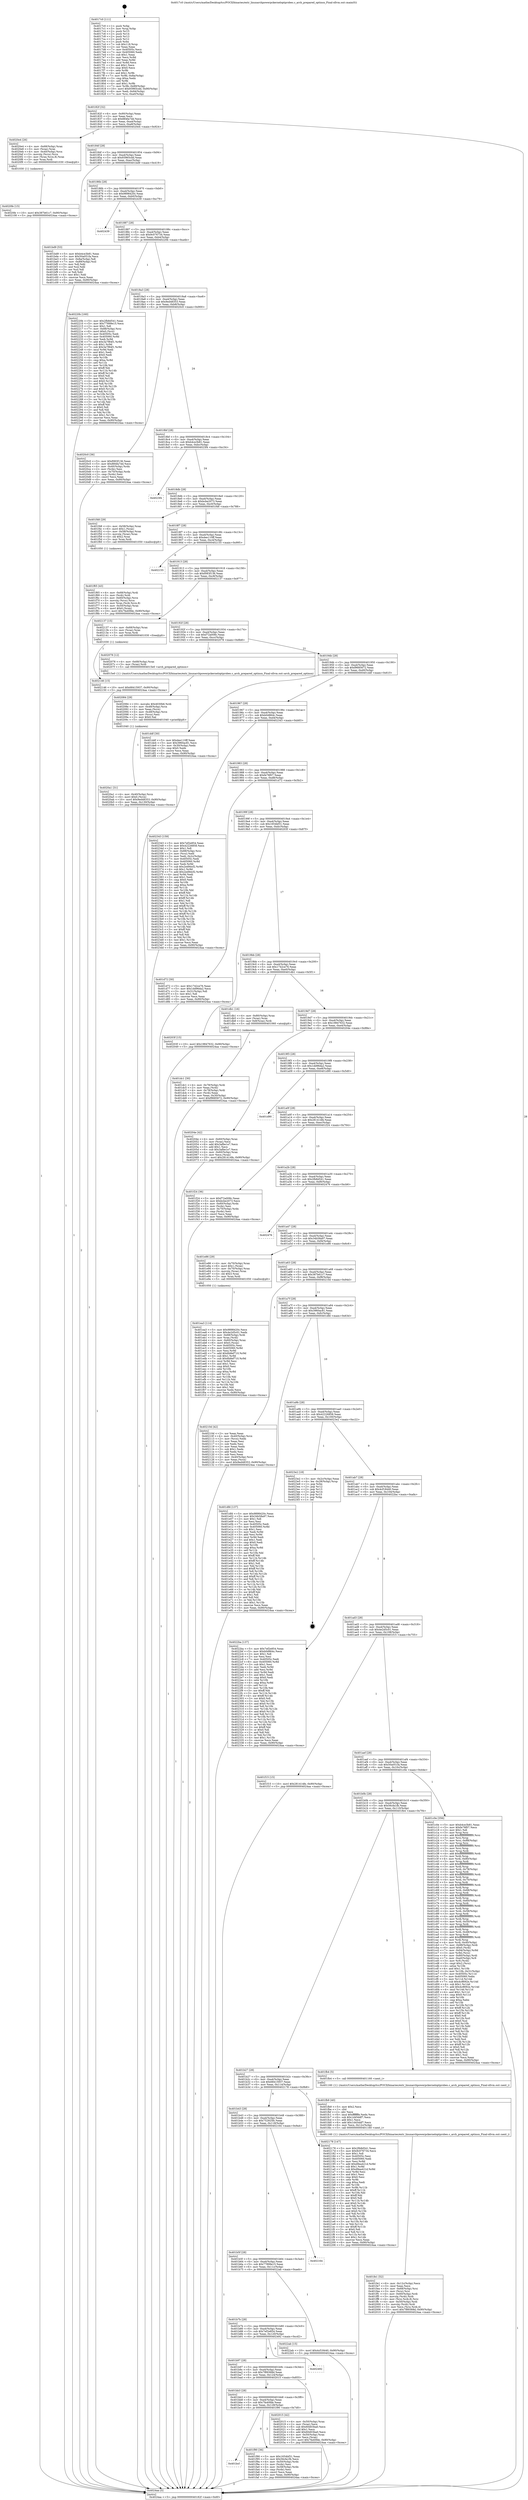 digraph "0x4017c0" {
  label = "0x4017c0 (/mnt/c/Users/mathe/Desktop/tcc/POCII/binaries/extr_linuxarchpowerpckerneloptprobes.c_arch_prepared_optinsn_Final-ollvm.out::main(0))"
  labelloc = "t"
  node[shape=record]

  Entry [label="",width=0.3,height=0.3,shape=circle,fillcolor=black,style=filled]
  "0x40182f" [label="{
     0x40182f [32]\l
     | [instrs]\l
     &nbsp;&nbsp;0x40182f \<+6\>: mov -0x90(%rbp),%eax\l
     &nbsp;&nbsp;0x401835 \<+2\>: mov %eax,%ecx\l
     &nbsp;&nbsp;0x401837 \<+6\>: sub $0x884fa7dd,%ecx\l
     &nbsp;&nbsp;0x40183d \<+6\>: mov %eax,-0xa4(%rbp)\l
     &nbsp;&nbsp;0x401843 \<+6\>: mov %ecx,-0xa8(%rbp)\l
     &nbsp;&nbsp;0x401849 \<+6\>: je 00000000004020e4 \<main+0x924\>\l
  }"]
  "0x4020e4" [label="{
     0x4020e4 [26]\l
     | [instrs]\l
     &nbsp;&nbsp;0x4020e4 \<+4\>: mov -0x68(%rbp),%rax\l
     &nbsp;&nbsp;0x4020e8 \<+3\>: mov (%rax),%rax\l
     &nbsp;&nbsp;0x4020eb \<+4\>: mov -0x40(%rbp),%rcx\l
     &nbsp;&nbsp;0x4020ef \<+3\>: movslq (%rcx),%rcx\l
     &nbsp;&nbsp;0x4020f2 \<+4\>: mov (%rax,%rcx,8),%rax\l
     &nbsp;&nbsp;0x4020f6 \<+3\>: mov %rax,%rdi\l
     &nbsp;&nbsp;0x4020f9 \<+5\>: call 0000000000401030 \<free@plt\>\l
     | [calls]\l
     &nbsp;&nbsp;0x401030 \{1\} (unknown)\l
  }"]
  "0x40184f" [label="{
     0x40184f [28]\l
     | [instrs]\l
     &nbsp;&nbsp;0x40184f \<+5\>: jmp 0000000000401854 \<main+0x94\>\l
     &nbsp;&nbsp;0x401854 \<+6\>: mov -0xa4(%rbp),%eax\l
     &nbsp;&nbsp;0x40185a \<+5\>: sub $0x93965cdd,%eax\l
     &nbsp;&nbsp;0x40185f \<+6\>: mov %eax,-0xac(%rbp)\l
     &nbsp;&nbsp;0x401865 \<+6\>: je 0000000000401bd9 \<main+0x419\>\l
  }"]
  Exit [label="",width=0.3,height=0.3,shape=circle,fillcolor=black,style=filled,peripheries=2]
  "0x401bd9" [label="{
     0x401bd9 [53]\l
     | [instrs]\l
     &nbsp;&nbsp;0x401bd9 \<+5\>: mov $0xb4ce3b81,%eax\l
     &nbsp;&nbsp;0x401bde \<+5\>: mov $0x50a051fa,%ecx\l
     &nbsp;&nbsp;0x401be3 \<+6\>: mov -0x8a(%rbp),%dl\l
     &nbsp;&nbsp;0x401be9 \<+7\>: mov -0x89(%rbp),%sil\l
     &nbsp;&nbsp;0x401bf0 \<+3\>: mov %dl,%dil\l
     &nbsp;&nbsp;0x401bf3 \<+3\>: and %sil,%dil\l
     &nbsp;&nbsp;0x401bf6 \<+3\>: xor %sil,%dl\l
     &nbsp;&nbsp;0x401bf9 \<+3\>: or %dl,%dil\l
     &nbsp;&nbsp;0x401bfc \<+4\>: test $0x1,%dil\l
     &nbsp;&nbsp;0x401c00 \<+3\>: cmovne %ecx,%eax\l
     &nbsp;&nbsp;0x401c03 \<+6\>: mov %eax,-0x90(%rbp)\l
     &nbsp;&nbsp;0x401c09 \<+5\>: jmp 00000000004024aa \<main+0xcea\>\l
  }"]
  "0x40186b" [label="{
     0x40186b [28]\l
     | [instrs]\l
     &nbsp;&nbsp;0x40186b \<+5\>: jmp 0000000000401870 \<main+0xb0\>\l
     &nbsp;&nbsp;0x401870 \<+6\>: mov -0xa4(%rbp),%eax\l
     &nbsp;&nbsp;0x401876 \<+5\>: sub $0x9898420c,%eax\l
     &nbsp;&nbsp;0x40187b \<+6\>: mov %eax,-0xb0(%rbp)\l
     &nbsp;&nbsp;0x401881 \<+6\>: je 0000000000402439 \<main+0xc79\>\l
  }"]
  "0x4024aa" [label="{
     0x4024aa [5]\l
     | [instrs]\l
     &nbsp;&nbsp;0x4024aa \<+5\>: jmp 000000000040182f \<main+0x6f\>\l
  }"]
  "0x4017c0" [label="{
     0x4017c0 [111]\l
     | [instrs]\l
     &nbsp;&nbsp;0x4017c0 \<+1\>: push %rbp\l
     &nbsp;&nbsp;0x4017c1 \<+3\>: mov %rsp,%rbp\l
     &nbsp;&nbsp;0x4017c4 \<+2\>: push %r15\l
     &nbsp;&nbsp;0x4017c6 \<+2\>: push %r14\l
     &nbsp;&nbsp;0x4017c8 \<+2\>: push %r13\l
     &nbsp;&nbsp;0x4017ca \<+2\>: push %r12\l
     &nbsp;&nbsp;0x4017cc \<+1\>: push %rbx\l
     &nbsp;&nbsp;0x4017cd \<+7\>: sub $0x118,%rsp\l
     &nbsp;&nbsp;0x4017d4 \<+2\>: xor %eax,%eax\l
     &nbsp;&nbsp;0x4017d6 \<+7\>: mov 0x40505c,%ecx\l
     &nbsp;&nbsp;0x4017dd \<+7\>: mov 0x405060,%edx\l
     &nbsp;&nbsp;0x4017e4 \<+3\>: sub $0x1,%eax\l
     &nbsp;&nbsp;0x4017e7 \<+3\>: mov %ecx,%r8d\l
     &nbsp;&nbsp;0x4017ea \<+3\>: add %eax,%r8d\l
     &nbsp;&nbsp;0x4017ed \<+4\>: imul %r8d,%ecx\l
     &nbsp;&nbsp;0x4017f1 \<+3\>: and $0x1,%ecx\l
     &nbsp;&nbsp;0x4017f4 \<+3\>: cmp $0x0,%ecx\l
     &nbsp;&nbsp;0x4017f7 \<+4\>: sete %r9b\l
     &nbsp;&nbsp;0x4017fb \<+4\>: and $0x1,%r9b\l
     &nbsp;&nbsp;0x4017ff \<+7\>: mov %r9b,-0x8a(%rbp)\l
     &nbsp;&nbsp;0x401806 \<+3\>: cmp $0xa,%edx\l
     &nbsp;&nbsp;0x401809 \<+4\>: setl %r9b\l
     &nbsp;&nbsp;0x40180d \<+4\>: and $0x1,%r9b\l
     &nbsp;&nbsp;0x401811 \<+7\>: mov %r9b,-0x89(%rbp)\l
     &nbsp;&nbsp;0x401818 \<+10\>: movl $0x93965cdd,-0x90(%rbp)\l
     &nbsp;&nbsp;0x401822 \<+6\>: mov %edi,-0x94(%rbp)\l
     &nbsp;&nbsp;0x401828 \<+7\>: mov %rsi,-0xa0(%rbp)\l
  }"]
  "0x402146" [label="{
     0x402146 [15]\l
     | [instrs]\l
     &nbsp;&nbsp;0x402146 \<+10\>: movl $0x68415937,-0x90(%rbp)\l
     &nbsp;&nbsp;0x402150 \<+5\>: jmp 00000000004024aa \<main+0xcea\>\l
  }"]
  "0x402439" [label="{
     0x402439\l
  }", style=dashed]
  "0x401887" [label="{
     0x401887 [28]\l
     | [instrs]\l
     &nbsp;&nbsp;0x401887 \<+5\>: jmp 000000000040188c \<main+0xcc\>\l
     &nbsp;&nbsp;0x40188c \<+6\>: mov -0xa4(%rbp),%eax\l
     &nbsp;&nbsp;0x401892 \<+5\>: sub $0x9c076734,%eax\l
     &nbsp;&nbsp;0x401897 \<+6\>: mov %eax,-0xb4(%rbp)\l
     &nbsp;&nbsp;0x40189d \<+6\>: je 000000000040220b \<main+0xa4b\>\l
  }"]
  "0x4020fe" [label="{
     0x4020fe [15]\l
     | [instrs]\l
     &nbsp;&nbsp;0x4020fe \<+10\>: movl $0x387b61c7,-0x90(%rbp)\l
     &nbsp;&nbsp;0x402108 \<+5\>: jmp 00000000004024aa \<main+0xcea\>\l
  }"]
  "0x40220b" [label="{
     0x40220b [160]\l
     | [instrs]\l
     &nbsp;&nbsp;0x40220b \<+5\>: mov $0x2fb8d541,%eax\l
     &nbsp;&nbsp;0x402210 \<+5\>: mov $0x77899e15,%ecx\l
     &nbsp;&nbsp;0x402215 \<+2\>: mov $0x1,%dl\l
     &nbsp;&nbsp;0x402217 \<+7\>: mov -0x88(%rbp),%rsi\l
     &nbsp;&nbsp;0x40221e \<+6\>: movl $0x0,(%rsi)\l
     &nbsp;&nbsp;0x402224 \<+7\>: mov 0x40505c,%edi\l
     &nbsp;&nbsp;0x40222b \<+8\>: mov 0x405060,%r8d\l
     &nbsp;&nbsp;0x402233 \<+3\>: mov %edi,%r9d\l
     &nbsp;&nbsp;0x402236 \<+7\>: add $0x3a7f84f1,%r9d\l
     &nbsp;&nbsp;0x40223d \<+4\>: sub $0x1,%r9d\l
     &nbsp;&nbsp;0x402241 \<+7\>: sub $0x3a7f84f1,%r9d\l
     &nbsp;&nbsp;0x402248 \<+4\>: imul %r9d,%edi\l
     &nbsp;&nbsp;0x40224c \<+3\>: and $0x1,%edi\l
     &nbsp;&nbsp;0x40224f \<+3\>: cmp $0x0,%edi\l
     &nbsp;&nbsp;0x402252 \<+4\>: sete %r10b\l
     &nbsp;&nbsp;0x402256 \<+4\>: cmp $0xa,%r8d\l
     &nbsp;&nbsp;0x40225a \<+4\>: setl %r11b\l
     &nbsp;&nbsp;0x40225e \<+3\>: mov %r10b,%bl\l
     &nbsp;&nbsp;0x402261 \<+3\>: xor $0xff,%bl\l
     &nbsp;&nbsp;0x402264 \<+3\>: mov %r11b,%r14b\l
     &nbsp;&nbsp;0x402267 \<+4\>: xor $0xff,%r14b\l
     &nbsp;&nbsp;0x40226b \<+3\>: xor $0x0,%dl\l
     &nbsp;&nbsp;0x40226e \<+3\>: mov %bl,%r15b\l
     &nbsp;&nbsp;0x402271 \<+4\>: and $0x0,%r15b\l
     &nbsp;&nbsp;0x402275 \<+3\>: and %dl,%r10b\l
     &nbsp;&nbsp;0x402278 \<+3\>: mov %r14b,%r12b\l
     &nbsp;&nbsp;0x40227b \<+4\>: and $0x0,%r12b\l
     &nbsp;&nbsp;0x40227f \<+3\>: and %dl,%r11b\l
     &nbsp;&nbsp;0x402282 \<+3\>: or %r10b,%r15b\l
     &nbsp;&nbsp;0x402285 \<+3\>: or %r11b,%r12b\l
     &nbsp;&nbsp;0x402288 \<+3\>: xor %r12b,%r15b\l
     &nbsp;&nbsp;0x40228b \<+3\>: or %r14b,%bl\l
     &nbsp;&nbsp;0x40228e \<+3\>: xor $0xff,%bl\l
     &nbsp;&nbsp;0x402291 \<+3\>: or $0x0,%dl\l
     &nbsp;&nbsp;0x402294 \<+2\>: and %dl,%bl\l
     &nbsp;&nbsp;0x402296 \<+3\>: or %bl,%r15b\l
     &nbsp;&nbsp;0x402299 \<+4\>: test $0x1,%r15b\l
     &nbsp;&nbsp;0x40229d \<+3\>: cmovne %ecx,%eax\l
     &nbsp;&nbsp;0x4022a0 \<+6\>: mov %eax,-0x90(%rbp)\l
     &nbsp;&nbsp;0x4022a6 \<+5\>: jmp 00000000004024aa \<main+0xcea\>\l
  }"]
  "0x4018a3" [label="{
     0x4018a3 [28]\l
     | [instrs]\l
     &nbsp;&nbsp;0x4018a3 \<+5\>: jmp 00000000004018a8 \<main+0xe8\>\l
     &nbsp;&nbsp;0x4018a8 \<+6\>: mov -0xa4(%rbp),%eax\l
     &nbsp;&nbsp;0x4018ae \<+5\>: sub $0x9ed48353,%eax\l
     &nbsp;&nbsp;0x4018b3 \<+6\>: mov %eax,-0xb8(%rbp)\l
     &nbsp;&nbsp;0x4018b9 \<+6\>: je 00000000004020c0 \<main+0x900\>\l
  }"]
  "0x4020a1" [label="{
     0x4020a1 [31]\l
     | [instrs]\l
     &nbsp;&nbsp;0x4020a1 \<+4\>: mov -0x40(%rbp),%rcx\l
     &nbsp;&nbsp;0x4020a5 \<+6\>: movl $0x0,(%rcx)\l
     &nbsp;&nbsp;0x4020ab \<+10\>: movl $0x9ed48353,-0x90(%rbp)\l
     &nbsp;&nbsp;0x4020b5 \<+6\>: mov %eax,-0x130(%rbp)\l
     &nbsp;&nbsp;0x4020bb \<+5\>: jmp 00000000004024aa \<main+0xcea\>\l
  }"]
  "0x4020c0" [label="{
     0x4020c0 [36]\l
     | [instrs]\l
     &nbsp;&nbsp;0x4020c0 \<+5\>: mov $0xf083f136,%eax\l
     &nbsp;&nbsp;0x4020c5 \<+5\>: mov $0x884fa7dd,%ecx\l
     &nbsp;&nbsp;0x4020ca \<+4\>: mov -0x40(%rbp),%rdx\l
     &nbsp;&nbsp;0x4020ce \<+2\>: mov (%rdx),%esi\l
     &nbsp;&nbsp;0x4020d0 \<+4\>: mov -0x70(%rbp),%rdx\l
     &nbsp;&nbsp;0x4020d4 \<+2\>: cmp (%rdx),%esi\l
     &nbsp;&nbsp;0x4020d6 \<+3\>: cmovl %ecx,%eax\l
     &nbsp;&nbsp;0x4020d9 \<+6\>: mov %eax,-0x90(%rbp)\l
     &nbsp;&nbsp;0x4020df \<+5\>: jmp 00000000004024aa \<main+0xcea\>\l
  }"]
  "0x4018bf" [label="{
     0x4018bf [28]\l
     | [instrs]\l
     &nbsp;&nbsp;0x4018bf \<+5\>: jmp 00000000004018c4 \<main+0x104\>\l
     &nbsp;&nbsp;0x4018c4 \<+6\>: mov -0xa4(%rbp),%eax\l
     &nbsp;&nbsp;0x4018ca \<+5\>: sub $0xb4ce3b81,%eax\l
     &nbsp;&nbsp;0x4018cf \<+6\>: mov %eax,-0xbc(%rbp)\l
     &nbsp;&nbsp;0x4018d5 \<+6\>: je 00000000004023f4 \<main+0xc34\>\l
  }"]
  "0x402084" [label="{
     0x402084 [29]\l
     | [instrs]\l
     &nbsp;&nbsp;0x402084 \<+10\>: movabs $0x4030b6,%rdi\l
     &nbsp;&nbsp;0x40208e \<+4\>: mov -0x48(%rbp),%rcx\l
     &nbsp;&nbsp;0x402092 \<+2\>: mov %eax,(%rcx)\l
     &nbsp;&nbsp;0x402094 \<+4\>: mov -0x48(%rbp),%rcx\l
     &nbsp;&nbsp;0x402098 \<+2\>: mov (%rcx),%esi\l
     &nbsp;&nbsp;0x40209a \<+2\>: mov $0x0,%al\l
     &nbsp;&nbsp;0x40209c \<+5\>: call 0000000000401040 \<printf@plt\>\l
     | [calls]\l
     &nbsp;&nbsp;0x401040 \{1\} (unknown)\l
  }"]
  "0x4023f4" [label="{
     0x4023f4\l
  }", style=dashed]
  "0x4018db" [label="{
     0x4018db [28]\l
     | [instrs]\l
     &nbsp;&nbsp;0x4018db \<+5\>: jmp 00000000004018e0 \<main+0x120\>\l
     &nbsp;&nbsp;0x4018e0 \<+6\>: mov -0xa4(%rbp),%eax\l
     &nbsp;&nbsp;0x4018e6 \<+5\>: sub $0xbcbe2073,%eax\l
     &nbsp;&nbsp;0x4018eb \<+6\>: mov %eax,-0xc0(%rbp)\l
     &nbsp;&nbsp;0x4018f1 \<+6\>: je 0000000000401f48 \<main+0x788\>\l
  }"]
  "0x401fe1" [label="{
     0x401fe1 [52]\l
     | [instrs]\l
     &nbsp;&nbsp;0x401fe1 \<+6\>: mov -0x12c(%rbp),%ecx\l
     &nbsp;&nbsp;0x401fe7 \<+3\>: imul %eax,%ecx\l
     &nbsp;&nbsp;0x401fea \<+4\>: mov -0x68(%rbp),%rsi\l
     &nbsp;&nbsp;0x401fee \<+3\>: mov (%rsi),%rsi\l
     &nbsp;&nbsp;0x401ff1 \<+4\>: mov -0x60(%rbp),%rdi\l
     &nbsp;&nbsp;0x401ff5 \<+3\>: movslq (%rdi),%rdi\l
     &nbsp;&nbsp;0x401ff8 \<+4\>: mov (%rsi,%rdi,8),%rsi\l
     &nbsp;&nbsp;0x401ffc \<+4\>: mov -0x50(%rbp),%rdi\l
     &nbsp;&nbsp;0x402000 \<+3\>: movslq (%rdi),%rdi\l
     &nbsp;&nbsp;0x402003 \<+3\>: mov %ecx,(%rsi,%rdi,4)\l
     &nbsp;&nbsp;0x402006 \<+10\>: movl $0x7f89368d,-0x90(%rbp)\l
     &nbsp;&nbsp;0x402010 \<+5\>: jmp 00000000004024aa \<main+0xcea\>\l
  }"]
  "0x401f48" [label="{
     0x401f48 [29]\l
     | [instrs]\l
     &nbsp;&nbsp;0x401f48 \<+4\>: mov -0x58(%rbp),%rax\l
     &nbsp;&nbsp;0x401f4c \<+6\>: movl $0x1,(%rax)\l
     &nbsp;&nbsp;0x401f52 \<+4\>: mov -0x58(%rbp),%rax\l
     &nbsp;&nbsp;0x401f56 \<+3\>: movslq (%rax),%rax\l
     &nbsp;&nbsp;0x401f59 \<+4\>: shl $0x2,%rax\l
     &nbsp;&nbsp;0x401f5d \<+3\>: mov %rax,%rdi\l
     &nbsp;&nbsp;0x401f60 \<+5\>: call 0000000000401050 \<malloc@plt\>\l
     | [calls]\l
     &nbsp;&nbsp;0x401050 \{1\} (unknown)\l
  }"]
  "0x4018f7" [label="{
     0x4018f7 [28]\l
     | [instrs]\l
     &nbsp;&nbsp;0x4018f7 \<+5\>: jmp 00000000004018fc \<main+0x13c\>\l
     &nbsp;&nbsp;0x4018fc \<+6\>: mov -0xa4(%rbp),%eax\l
     &nbsp;&nbsp;0x401902 \<+5\>: sub $0xdee110ff,%eax\l
     &nbsp;&nbsp;0x401907 \<+6\>: mov %eax,-0xc4(%rbp)\l
     &nbsp;&nbsp;0x40190d \<+6\>: je 0000000000402155 \<main+0x995\>\l
  }"]
  "0x401fb9" [label="{
     0x401fb9 [40]\l
     | [instrs]\l
     &nbsp;&nbsp;0x401fb9 \<+5\>: mov $0x2,%ecx\l
     &nbsp;&nbsp;0x401fbe \<+1\>: cltd\l
     &nbsp;&nbsp;0x401fbf \<+2\>: idiv %ecx\l
     &nbsp;&nbsp;0x401fc1 \<+6\>: imul $0xfffffffe,%edx,%ecx\l
     &nbsp;&nbsp;0x401fc7 \<+6\>: sub $0x1d45ddf7,%ecx\l
     &nbsp;&nbsp;0x401fcd \<+3\>: add $0x1,%ecx\l
     &nbsp;&nbsp;0x401fd0 \<+6\>: add $0x1d45ddf7,%ecx\l
     &nbsp;&nbsp;0x401fd6 \<+6\>: mov %ecx,-0x12c(%rbp)\l
     &nbsp;&nbsp;0x401fdc \<+5\>: call 0000000000401160 \<next_i\>\l
     | [calls]\l
     &nbsp;&nbsp;0x401160 \{1\} (/mnt/c/Users/mathe/Desktop/tcc/POCII/binaries/extr_linuxarchpowerpckerneloptprobes.c_arch_prepared_optinsn_Final-ollvm.out::next_i)\l
  }"]
  "0x402155" [label="{
     0x402155\l
  }", style=dashed]
  "0x401913" [label="{
     0x401913 [28]\l
     | [instrs]\l
     &nbsp;&nbsp;0x401913 \<+5\>: jmp 0000000000401918 \<main+0x158\>\l
     &nbsp;&nbsp;0x401918 \<+6\>: mov -0xa4(%rbp),%eax\l
     &nbsp;&nbsp;0x40191e \<+5\>: sub $0xf083f136,%eax\l
     &nbsp;&nbsp;0x401923 \<+6\>: mov %eax,-0xc8(%rbp)\l
     &nbsp;&nbsp;0x401929 \<+6\>: je 0000000000402137 \<main+0x977\>\l
  }"]
  "0x401bcf" [label="{
     0x401bcf\l
  }", style=dashed]
  "0x402137" [label="{
     0x402137 [15]\l
     | [instrs]\l
     &nbsp;&nbsp;0x402137 \<+4\>: mov -0x68(%rbp),%rax\l
     &nbsp;&nbsp;0x40213b \<+3\>: mov (%rax),%rax\l
     &nbsp;&nbsp;0x40213e \<+3\>: mov %rax,%rdi\l
     &nbsp;&nbsp;0x402141 \<+5\>: call 0000000000401030 \<free@plt\>\l
     | [calls]\l
     &nbsp;&nbsp;0x401030 \{1\} (unknown)\l
  }"]
  "0x40192f" [label="{
     0x40192f [28]\l
     | [instrs]\l
     &nbsp;&nbsp;0x40192f \<+5\>: jmp 0000000000401934 \<main+0x174\>\l
     &nbsp;&nbsp;0x401934 \<+6\>: mov -0xa4(%rbp),%eax\l
     &nbsp;&nbsp;0x40193a \<+5\>: sub $0xf72a008c,%eax\l
     &nbsp;&nbsp;0x40193f \<+6\>: mov %eax,-0xcc(%rbp)\l
     &nbsp;&nbsp;0x401945 \<+6\>: je 0000000000402078 \<main+0x8b8\>\l
  }"]
  "0x401f90" [label="{
     0x401f90 [36]\l
     | [instrs]\l
     &nbsp;&nbsp;0x401f90 \<+5\>: mov $0x1654bf31,%eax\l
     &nbsp;&nbsp;0x401f95 \<+5\>: mov $0x56cfa1fb,%ecx\l
     &nbsp;&nbsp;0x401f9a \<+4\>: mov -0x50(%rbp),%rdx\l
     &nbsp;&nbsp;0x401f9e \<+2\>: mov (%rdx),%esi\l
     &nbsp;&nbsp;0x401fa0 \<+4\>: mov -0x58(%rbp),%rdx\l
     &nbsp;&nbsp;0x401fa4 \<+2\>: cmp (%rdx),%esi\l
     &nbsp;&nbsp;0x401fa6 \<+3\>: cmovl %ecx,%eax\l
     &nbsp;&nbsp;0x401fa9 \<+6\>: mov %eax,-0x90(%rbp)\l
     &nbsp;&nbsp;0x401faf \<+5\>: jmp 00000000004024aa \<main+0xcea\>\l
  }"]
  "0x402078" [label="{
     0x402078 [12]\l
     | [instrs]\l
     &nbsp;&nbsp;0x402078 \<+4\>: mov -0x68(%rbp),%rax\l
     &nbsp;&nbsp;0x40207c \<+3\>: mov (%rax),%rdi\l
     &nbsp;&nbsp;0x40207f \<+5\>: call 00000000004015e0 \<arch_prepared_optinsn\>\l
     | [calls]\l
     &nbsp;&nbsp;0x4015e0 \{1\} (/mnt/c/Users/mathe/Desktop/tcc/POCII/binaries/extr_linuxarchpowerpckerneloptprobes.c_arch_prepared_optinsn_Final-ollvm.out::arch_prepared_optinsn)\l
  }"]
  "0x40194b" [label="{
     0x40194b [28]\l
     | [instrs]\l
     &nbsp;&nbsp;0x40194b \<+5\>: jmp 0000000000401950 \<main+0x190\>\l
     &nbsp;&nbsp;0x401950 \<+6\>: mov -0xa4(%rbp),%eax\l
     &nbsp;&nbsp;0x401956 \<+5\>: sub $0xf9685672,%eax\l
     &nbsp;&nbsp;0x40195b \<+6\>: mov %eax,-0xd0(%rbp)\l
     &nbsp;&nbsp;0x401961 \<+6\>: je 0000000000401ddf \<main+0x61f\>\l
  }"]
  "0x401bb3" [label="{
     0x401bb3 [28]\l
     | [instrs]\l
     &nbsp;&nbsp;0x401bb3 \<+5\>: jmp 0000000000401bb8 \<main+0x3f8\>\l
     &nbsp;&nbsp;0x401bb8 \<+6\>: mov -0xa4(%rbp),%eax\l
     &nbsp;&nbsp;0x401bbe \<+5\>: sub $0x7fa40fde,%eax\l
     &nbsp;&nbsp;0x401bc3 \<+6\>: mov %eax,-0x128(%rbp)\l
     &nbsp;&nbsp;0x401bc9 \<+6\>: je 0000000000401f90 \<main+0x7d0\>\l
  }"]
  "0x401ddf" [label="{
     0x401ddf [30]\l
     | [instrs]\l
     &nbsp;&nbsp;0x401ddf \<+5\>: mov $0xdee110ff,%eax\l
     &nbsp;&nbsp;0x401de4 \<+5\>: mov $0x3960ac81,%ecx\l
     &nbsp;&nbsp;0x401de9 \<+3\>: mov -0x30(%rbp),%edx\l
     &nbsp;&nbsp;0x401dec \<+3\>: cmp $0x0,%edx\l
     &nbsp;&nbsp;0x401def \<+3\>: cmove %ecx,%eax\l
     &nbsp;&nbsp;0x401df2 \<+6\>: mov %eax,-0x90(%rbp)\l
     &nbsp;&nbsp;0x401df8 \<+5\>: jmp 00000000004024aa \<main+0xcea\>\l
  }"]
  "0x401967" [label="{
     0x401967 [28]\l
     | [instrs]\l
     &nbsp;&nbsp;0x401967 \<+5\>: jmp 000000000040196c \<main+0x1ac\>\l
     &nbsp;&nbsp;0x40196c \<+6\>: mov -0xa4(%rbp),%eax\l
     &nbsp;&nbsp;0x401972 \<+5\>: sub $0xb0d864c,%eax\l
     &nbsp;&nbsp;0x401977 \<+6\>: mov %eax,-0xd4(%rbp)\l
     &nbsp;&nbsp;0x40197d \<+6\>: je 0000000000402343 \<main+0xb83\>\l
  }"]
  "0x402015" [label="{
     0x402015 [42]\l
     | [instrs]\l
     &nbsp;&nbsp;0x402015 \<+4\>: mov -0x50(%rbp),%rax\l
     &nbsp;&nbsp;0x402019 \<+2\>: mov (%rax),%ecx\l
     &nbsp;&nbsp;0x40201b \<+6\>: sub $0x60d03ba0,%ecx\l
     &nbsp;&nbsp;0x402021 \<+3\>: add $0x1,%ecx\l
     &nbsp;&nbsp;0x402024 \<+6\>: add $0x60d03ba0,%ecx\l
     &nbsp;&nbsp;0x40202a \<+4\>: mov -0x50(%rbp),%rax\l
     &nbsp;&nbsp;0x40202e \<+2\>: mov %ecx,(%rax)\l
     &nbsp;&nbsp;0x402030 \<+10\>: movl $0x7fa40fde,-0x90(%rbp)\l
     &nbsp;&nbsp;0x40203a \<+5\>: jmp 00000000004024aa \<main+0xcea\>\l
  }"]
  "0x402343" [label="{
     0x402343 [159]\l
     | [instrs]\l
     &nbsp;&nbsp;0x402343 \<+5\>: mov $0x7ef2e854,%eax\l
     &nbsp;&nbsp;0x402348 \<+5\>: mov $0x42226858,%ecx\l
     &nbsp;&nbsp;0x40234d \<+2\>: mov $0x1,%dl\l
     &nbsp;&nbsp;0x40234f \<+7\>: mov -0x88(%rbp),%rsi\l
     &nbsp;&nbsp;0x402356 \<+2\>: mov (%rsi),%edi\l
     &nbsp;&nbsp;0x402358 \<+3\>: mov %edi,-0x2c(%rbp)\l
     &nbsp;&nbsp;0x40235b \<+7\>: mov 0x40505c,%edi\l
     &nbsp;&nbsp;0x402362 \<+8\>: mov 0x405060,%r8d\l
     &nbsp;&nbsp;0x40236a \<+3\>: mov %edi,%r9d\l
     &nbsp;&nbsp;0x40236d \<+7\>: sub $0x2ed9dcf2,%r9d\l
     &nbsp;&nbsp;0x402374 \<+4\>: sub $0x1,%r9d\l
     &nbsp;&nbsp;0x402378 \<+7\>: add $0x2ed9dcf2,%r9d\l
     &nbsp;&nbsp;0x40237f \<+4\>: imul %r9d,%edi\l
     &nbsp;&nbsp;0x402383 \<+3\>: and $0x1,%edi\l
     &nbsp;&nbsp;0x402386 \<+3\>: cmp $0x0,%edi\l
     &nbsp;&nbsp;0x402389 \<+4\>: sete %r10b\l
     &nbsp;&nbsp;0x40238d \<+4\>: cmp $0xa,%r8d\l
     &nbsp;&nbsp;0x402391 \<+4\>: setl %r11b\l
     &nbsp;&nbsp;0x402395 \<+3\>: mov %r10b,%bl\l
     &nbsp;&nbsp;0x402398 \<+3\>: xor $0xff,%bl\l
     &nbsp;&nbsp;0x40239b \<+3\>: mov %r11b,%r14b\l
     &nbsp;&nbsp;0x40239e \<+4\>: xor $0xff,%r14b\l
     &nbsp;&nbsp;0x4023a2 \<+3\>: xor $0x1,%dl\l
     &nbsp;&nbsp;0x4023a5 \<+3\>: mov %bl,%r15b\l
     &nbsp;&nbsp;0x4023a8 \<+4\>: and $0xff,%r15b\l
     &nbsp;&nbsp;0x4023ac \<+3\>: and %dl,%r10b\l
     &nbsp;&nbsp;0x4023af \<+3\>: mov %r14b,%r12b\l
     &nbsp;&nbsp;0x4023b2 \<+4\>: and $0xff,%r12b\l
     &nbsp;&nbsp;0x4023b6 \<+3\>: and %dl,%r11b\l
     &nbsp;&nbsp;0x4023b9 \<+3\>: or %r10b,%r15b\l
     &nbsp;&nbsp;0x4023bc \<+3\>: or %r11b,%r12b\l
     &nbsp;&nbsp;0x4023bf \<+3\>: xor %r12b,%r15b\l
     &nbsp;&nbsp;0x4023c2 \<+3\>: or %r14b,%bl\l
     &nbsp;&nbsp;0x4023c5 \<+3\>: xor $0xff,%bl\l
     &nbsp;&nbsp;0x4023c8 \<+3\>: or $0x1,%dl\l
     &nbsp;&nbsp;0x4023cb \<+2\>: and %dl,%bl\l
     &nbsp;&nbsp;0x4023cd \<+3\>: or %bl,%r15b\l
     &nbsp;&nbsp;0x4023d0 \<+4\>: test $0x1,%r15b\l
     &nbsp;&nbsp;0x4023d4 \<+3\>: cmovne %ecx,%eax\l
     &nbsp;&nbsp;0x4023d7 \<+6\>: mov %eax,-0x90(%rbp)\l
     &nbsp;&nbsp;0x4023dd \<+5\>: jmp 00000000004024aa \<main+0xcea\>\l
  }"]
  "0x401983" [label="{
     0x401983 [28]\l
     | [instrs]\l
     &nbsp;&nbsp;0x401983 \<+5\>: jmp 0000000000401988 \<main+0x1c8\>\l
     &nbsp;&nbsp;0x401988 \<+6\>: mov -0xa4(%rbp),%eax\l
     &nbsp;&nbsp;0x40198e \<+5\>: sub $0xfe78f07,%eax\l
     &nbsp;&nbsp;0x401993 \<+6\>: mov %eax,-0xd8(%rbp)\l
     &nbsp;&nbsp;0x401999 \<+6\>: je 0000000000401d72 \<main+0x5b2\>\l
  }"]
  "0x401b97" [label="{
     0x401b97 [28]\l
     | [instrs]\l
     &nbsp;&nbsp;0x401b97 \<+5\>: jmp 0000000000401b9c \<main+0x3dc\>\l
     &nbsp;&nbsp;0x401b9c \<+6\>: mov -0xa4(%rbp),%eax\l
     &nbsp;&nbsp;0x401ba2 \<+5\>: sub $0x7f89368d,%eax\l
     &nbsp;&nbsp;0x401ba7 \<+6\>: mov %eax,-0x124(%rbp)\l
     &nbsp;&nbsp;0x401bad \<+6\>: je 0000000000402015 \<main+0x855\>\l
  }"]
  "0x401d72" [label="{
     0x401d72 [30]\l
     | [instrs]\l
     &nbsp;&nbsp;0x401d72 \<+5\>: mov $0x1742ce76,%eax\l
     &nbsp;&nbsp;0x401d77 \<+5\>: mov $0x1dd96da2,%ecx\l
     &nbsp;&nbsp;0x401d7c \<+3\>: mov -0x31(%rbp),%dl\l
     &nbsp;&nbsp;0x401d7f \<+3\>: test $0x1,%dl\l
     &nbsp;&nbsp;0x401d82 \<+3\>: cmovne %ecx,%eax\l
     &nbsp;&nbsp;0x401d85 \<+6\>: mov %eax,-0x90(%rbp)\l
     &nbsp;&nbsp;0x401d8b \<+5\>: jmp 00000000004024aa \<main+0xcea\>\l
  }"]
  "0x40199f" [label="{
     0x40199f [28]\l
     | [instrs]\l
     &nbsp;&nbsp;0x40199f \<+5\>: jmp 00000000004019a4 \<main+0x1e4\>\l
     &nbsp;&nbsp;0x4019a4 \<+6\>: mov -0xa4(%rbp),%eax\l
     &nbsp;&nbsp;0x4019aa \<+5\>: sub $0x1654bf31,%eax\l
     &nbsp;&nbsp;0x4019af \<+6\>: mov %eax,-0xdc(%rbp)\l
     &nbsp;&nbsp;0x4019b5 \<+6\>: je 000000000040203f \<main+0x87f\>\l
  }"]
  "0x402492" [label="{
     0x402492\l
  }", style=dashed]
  "0x40203f" [label="{
     0x40203f [15]\l
     | [instrs]\l
     &nbsp;&nbsp;0x40203f \<+10\>: movl $0x19847632,-0x90(%rbp)\l
     &nbsp;&nbsp;0x402049 \<+5\>: jmp 00000000004024aa \<main+0xcea\>\l
  }"]
  "0x4019bb" [label="{
     0x4019bb [28]\l
     | [instrs]\l
     &nbsp;&nbsp;0x4019bb \<+5\>: jmp 00000000004019c0 \<main+0x200\>\l
     &nbsp;&nbsp;0x4019c0 \<+6\>: mov -0xa4(%rbp),%eax\l
     &nbsp;&nbsp;0x4019c6 \<+5\>: sub $0x1742ce76,%eax\l
     &nbsp;&nbsp;0x4019cb \<+6\>: mov %eax,-0xe0(%rbp)\l
     &nbsp;&nbsp;0x4019d1 \<+6\>: je 0000000000401db1 \<main+0x5f1\>\l
  }"]
  "0x401b7b" [label="{
     0x401b7b [28]\l
     | [instrs]\l
     &nbsp;&nbsp;0x401b7b \<+5\>: jmp 0000000000401b80 \<main+0x3c0\>\l
     &nbsp;&nbsp;0x401b80 \<+6\>: mov -0xa4(%rbp),%eax\l
     &nbsp;&nbsp;0x401b86 \<+5\>: sub $0x7ef2e854,%eax\l
     &nbsp;&nbsp;0x401b8b \<+6\>: mov %eax,-0x120(%rbp)\l
     &nbsp;&nbsp;0x401b91 \<+6\>: je 0000000000402492 \<main+0xcd2\>\l
  }"]
  "0x401db1" [label="{
     0x401db1 [16]\l
     | [instrs]\l
     &nbsp;&nbsp;0x401db1 \<+4\>: mov -0x80(%rbp),%rax\l
     &nbsp;&nbsp;0x401db5 \<+3\>: mov (%rax),%rax\l
     &nbsp;&nbsp;0x401db8 \<+4\>: mov 0x8(%rax),%rdi\l
     &nbsp;&nbsp;0x401dbc \<+5\>: call 0000000000401060 \<atoi@plt\>\l
     | [calls]\l
     &nbsp;&nbsp;0x401060 \{1\} (unknown)\l
  }"]
  "0x4019d7" [label="{
     0x4019d7 [28]\l
     | [instrs]\l
     &nbsp;&nbsp;0x4019d7 \<+5\>: jmp 00000000004019dc \<main+0x21c\>\l
     &nbsp;&nbsp;0x4019dc \<+6\>: mov -0xa4(%rbp),%eax\l
     &nbsp;&nbsp;0x4019e2 \<+5\>: sub $0x19847632,%eax\l
     &nbsp;&nbsp;0x4019e7 \<+6\>: mov %eax,-0xe4(%rbp)\l
     &nbsp;&nbsp;0x4019ed \<+6\>: je 000000000040204e \<main+0x88e\>\l
  }"]
  "0x4022ab" [label="{
     0x4022ab [15]\l
     | [instrs]\l
     &nbsp;&nbsp;0x4022ab \<+10\>: movl $0x4cf18440,-0x90(%rbp)\l
     &nbsp;&nbsp;0x4022b5 \<+5\>: jmp 00000000004024aa \<main+0xcea\>\l
  }"]
  "0x40204e" [label="{
     0x40204e [42]\l
     | [instrs]\l
     &nbsp;&nbsp;0x40204e \<+4\>: mov -0x60(%rbp),%rax\l
     &nbsp;&nbsp;0x402052 \<+2\>: mov (%rax),%ecx\l
     &nbsp;&nbsp;0x402054 \<+6\>: add $0x3afbe1e7,%ecx\l
     &nbsp;&nbsp;0x40205a \<+3\>: add $0x1,%ecx\l
     &nbsp;&nbsp;0x40205d \<+6\>: sub $0x3afbe1e7,%ecx\l
     &nbsp;&nbsp;0x402063 \<+4\>: mov -0x60(%rbp),%rax\l
     &nbsp;&nbsp;0x402067 \<+2\>: mov %ecx,(%rax)\l
     &nbsp;&nbsp;0x402069 \<+10\>: movl $0x281414fe,-0x90(%rbp)\l
     &nbsp;&nbsp;0x402073 \<+5\>: jmp 00000000004024aa \<main+0xcea\>\l
  }"]
  "0x4019f3" [label="{
     0x4019f3 [28]\l
     | [instrs]\l
     &nbsp;&nbsp;0x4019f3 \<+5\>: jmp 00000000004019f8 \<main+0x238\>\l
     &nbsp;&nbsp;0x4019f8 \<+6\>: mov -0xa4(%rbp),%eax\l
     &nbsp;&nbsp;0x4019fe \<+5\>: sub $0x1dd96da2,%eax\l
     &nbsp;&nbsp;0x401a03 \<+6\>: mov %eax,-0xe8(%rbp)\l
     &nbsp;&nbsp;0x401a09 \<+6\>: je 0000000000401d90 \<main+0x5d0\>\l
  }"]
  "0x401b5f" [label="{
     0x401b5f [28]\l
     | [instrs]\l
     &nbsp;&nbsp;0x401b5f \<+5\>: jmp 0000000000401b64 \<main+0x3a4\>\l
     &nbsp;&nbsp;0x401b64 \<+6\>: mov -0xa4(%rbp),%eax\l
     &nbsp;&nbsp;0x401b6a \<+5\>: sub $0x77899e15,%eax\l
     &nbsp;&nbsp;0x401b6f \<+6\>: mov %eax,-0x11c(%rbp)\l
     &nbsp;&nbsp;0x401b75 \<+6\>: je 00000000004022ab \<main+0xaeb\>\l
  }"]
  "0x401d90" [label="{
     0x401d90\l
  }", style=dashed]
  "0x401a0f" [label="{
     0x401a0f [28]\l
     | [instrs]\l
     &nbsp;&nbsp;0x401a0f \<+5\>: jmp 0000000000401a14 \<main+0x254\>\l
     &nbsp;&nbsp;0x401a14 \<+6\>: mov -0xa4(%rbp),%eax\l
     &nbsp;&nbsp;0x401a1a \<+5\>: sub $0x281414fe,%eax\l
     &nbsp;&nbsp;0x401a1f \<+6\>: mov %eax,-0xec(%rbp)\l
     &nbsp;&nbsp;0x401a25 \<+6\>: je 0000000000401f24 \<main+0x764\>\l
  }"]
  "0x402164" [label="{
     0x402164\l
  }", style=dashed]
  "0x401f24" [label="{
     0x401f24 [36]\l
     | [instrs]\l
     &nbsp;&nbsp;0x401f24 \<+5\>: mov $0xf72a008c,%eax\l
     &nbsp;&nbsp;0x401f29 \<+5\>: mov $0xbcbe2073,%ecx\l
     &nbsp;&nbsp;0x401f2e \<+4\>: mov -0x60(%rbp),%rdx\l
     &nbsp;&nbsp;0x401f32 \<+2\>: mov (%rdx),%esi\l
     &nbsp;&nbsp;0x401f34 \<+4\>: mov -0x70(%rbp),%rdx\l
     &nbsp;&nbsp;0x401f38 \<+2\>: cmp (%rdx),%esi\l
     &nbsp;&nbsp;0x401f3a \<+3\>: cmovl %ecx,%eax\l
     &nbsp;&nbsp;0x401f3d \<+6\>: mov %eax,-0x90(%rbp)\l
     &nbsp;&nbsp;0x401f43 \<+5\>: jmp 00000000004024aa \<main+0xcea\>\l
  }"]
  "0x401a2b" [label="{
     0x401a2b [28]\l
     | [instrs]\l
     &nbsp;&nbsp;0x401a2b \<+5\>: jmp 0000000000401a30 \<main+0x270\>\l
     &nbsp;&nbsp;0x401a30 \<+6\>: mov -0xa4(%rbp),%eax\l
     &nbsp;&nbsp;0x401a36 \<+5\>: sub $0x2fb8d541,%eax\l
     &nbsp;&nbsp;0x401a3b \<+6\>: mov %eax,-0xf0(%rbp)\l
     &nbsp;&nbsp;0x401a41 \<+6\>: je 0000000000402476 \<main+0xcb6\>\l
  }"]
  "0x401b43" [label="{
     0x401b43 [28]\l
     | [instrs]\l
     &nbsp;&nbsp;0x401b43 \<+5\>: jmp 0000000000401b48 \<main+0x388\>\l
     &nbsp;&nbsp;0x401b48 \<+6\>: mov -0xa4(%rbp),%eax\l
     &nbsp;&nbsp;0x401b4e \<+5\>: sub $0x752925fc,%eax\l
     &nbsp;&nbsp;0x401b53 \<+6\>: mov %eax,-0x118(%rbp)\l
     &nbsp;&nbsp;0x401b59 \<+6\>: je 0000000000402164 \<main+0x9a4\>\l
  }"]
  "0x402476" [label="{
     0x402476\l
  }", style=dashed]
  "0x401a47" [label="{
     0x401a47 [28]\l
     | [instrs]\l
     &nbsp;&nbsp;0x401a47 \<+5\>: jmp 0000000000401a4c \<main+0x28c\>\l
     &nbsp;&nbsp;0x401a4c \<+6\>: mov -0xa4(%rbp),%eax\l
     &nbsp;&nbsp;0x401a52 \<+5\>: sub $0x34b58a97,%eax\l
     &nbsp;&nbsp;0x401a57 \<+6\>: mov %eax,-0xf4(%rbp)\l
     &nbsp;&nbsp;0x401a5d \<+6\>: je 0000000000401e86 \<main+0x6c6\>\l
  }"]
  "0x402178" [label="{
     0x402178 [147]\l
     | [instrs]\l
     &nbsp;&nbsp;0x402178 \<+5\>: mov $0x2fb8d541,%eax\l
     &nbsp;&nbsp;0x40217d \<+5\>: mov $0x9c076734,%ecx\l
     &nbsp;&nbsp;0x402182 \<+2\>: mov $0x1,%dl\l
     &nbsp;&nbsp;0x402184 \<+7\>: mov 0x40505c,%esi\l
     &nbsp;&nbsp;0x40218b \<+7\>: mov 0x405060,%edi\l
     &nbsp;&nbsp;0x402192 \<+3\>: mov %esi,%r8d\l
     &nbsp;&nbsp;0x402195 \<+7\>: add $0xd9ea421d,%r8d\l
     &nbsp;&nbsp;0x40219c \<+4\>: sub $0x1,%r8d\l
     &nbsp;&nbsp;0x4021a0 \<+7\>: sub $0xd9ea421d,%r8d\l
     &nbsp;&nbsp;0x4021a7 \<+4\>: imul %r8d,%esi\l
     &nbsp;&nbsp;0x4021ab \<+3\>: and $0x1,%esi\l
     &nbsp;&nbsp;0x4021ae \<+3\>: cmp $0x0,%esi\l
     &nbsp;&nbsp;0x4021b1 \<+4\>: sete %r9b\l
     &nbsp;&nbsp;0x4021b5 \<+3\>: cmp $0xa,%edi\l
     &nbsp;&nbsp;0x4021b8 \<+4\>: setl %r10b\l
     &nbsp;&nbsp;0x4021bc \<+3\>: mov %r9b,%r11b\l
     &nbsp;&nbsp;0x4021bf \<+4\>: xor $0xff,%r11b\l
     &nbsp;&nbsp;0x4021c3 \<+3\>: mov %r10b,%bl\l
     &nbsp;&nbsp;0x4021c6 \<+3\>: xor $0xff,%bl\l
     &nbsp;&nbsp;0x4021c9 \<+3\>: xor $0x0,%dl\l
     &nbsp;&nbsp;0x4021cc \<+3\>: mov %r11b,%r14b\l
     &nbsp;&nbsp;0x4021cf \<+4\>: and $0x0,%r14b\l
     &nbsp;&nbsp;0x4021d3 \<+3\>: and %dl,%r9b\l
     &nbsp;&nbsp;0x4021d6 \<+3\>: mov %bl,%r15b\l
     &nbsp;&nbsp;0x4021d9 \<+4\>: and $0x0,%r15b\l
     &nbsp;&nbsp;0x4021dd \<+3\>: and %dl,%r10b\l
     &nbsp;&nbsp;0x4021e0 \<+3\>: or %r9b,%r14b\l
     &nbsp;&nbsp;0x4021e3 \<+3\>: or %r10b,%r15b\l
     &nbsp;&nbsp;0x4021e6 \<+3\>: xor %r15b,%r14b\l
     &nbsp;&nbsp;0x4021e9 \<+3\>: or %bl,%r11b\l
     &nbsp;&nbsp;0x4021ec \<+4\>: xor $0xff,%r11b\l
     &nbsp;&nbsp;0x4021f0 \<+3\>: or $0x0,%dl\l
     &nbsp;&nbsp;0x4021f3 \<+3\>: and %dl,%r11b\l
     &nbsp;&nbsp;0x4021f6 \<+3\>: or %r11b,%r14b\l
     &nbsp;&nbsp;0x4021f9 \<+4\>: test $0x1,%r14b\l
     &nbsp;&nbsp;0x4021fd \<+3\>: cmovne %ecx,%eax\l
     &nbsp;&nbsp;0x402200 \<+6\>: mov %eax,-0x90(%rbp)\l
     &nbsp;&nbsp;0x402206 \<+5\>: jmp 00000000004024aa \<main+0xcea\>\l
  }"]
  "0x401e86" [label="{
     0x401e86 [29]\l
     | [instrs]\l
     &nbsp;&nbsp;0x401e86 \<+4\>: mov -0x70(%rbp),%rax\l
     &nbsp;&nbsp;0x401e8a \<+6\>: movl $0x1,(%rax)\l
     &nbsp;&nbsp;0x401e90 \<+4\>: mov -0x70(%rbp),%rax\l
     &nbsp;&nbsp;0x401e94 \<+3\>: movslq (%rax),%rax\l
     &nbsp;&nbsp;0x401e97 \<+4\>: shl $0x3,%rax\l
     &nbsp;&nbsp;0x401e9b \<+3\>: mov %rax,%rdi\l
     &nbsp;&nbsp;0x401e9e \<+5\>: call 0000000000401050 \<malloc@plt\>\l
     | [calls]\l
     &nbsp;&nbsp;0x401050 \{1\} (unknown)\l
  }"]
  "0x401a63" [label="{
     0x401a63 [28]\l
     | [instrs]\l
     &nbsp;&nbsp;0x401a63 \<+5\>: jmp 0000000000401a68 \<main+0x2a8\>\l
     &nbsp;&nbsp;0x401a68 \<+6\>: mov -0xa4(%rbp),%eax\l
     &nbsp;&nbsp;0x401a6e \<+5\>: sub $0x387b61c7,%eax\l
     &nbsp;&nbsp;0x401a73 \<+6\>: mov %eax,-0xf8(%rbp)\l
     &nbsp;&nbsp;0x401a79 \<+6\>: je 000000000040210d \<main+0x94d\>\l
  }"]
  "0x401b27" [label="{
     0x401b27 [28]\l
     | [instrs]\l
     &nbsp;&nbsp;0x401b27 \<+5\>: jmp 0000000000401b2c \<main+0x36c\>\l
     &nbsp;&nbsp;0x401b2c \<+6\>: mov -0xa4(%rbp),%eax\l
     &nbsp;&nbsp;0x401b32 \<+5\>: sub $0x68415937,%eax\l
     &nbsp;&nbsp;0x401b37 \<+6\>: mov %eax,-0x114(%rbp)\l
     &nbsp;&nbsp;0x401b3d \<+6\>: je 0000000000402178 \<main+0x9b8\>\l
  }"]
  "0x40210d" [label="{
     0x40210d [42]\l
     | [instrs]\l
     &nbsp;&nbsp;0x40210d \<+2\>: xor %eax,%eax\l
     &nbsp;&nbsp;0x40210f \<+4\>: mov -0x40(%rbp),%rcx\l
     &nbsp;&nbsp;0x402113 \<+2\>: mov (%rcx),%edx\l
     &nbsp;&nbsp;0x402115 \<+2\>: mov %eax,%esi\l
     &nbsp;&nbsp;0x402117 \<+2\>: sub %edx,%esi\l
     &nbsp;&nbsp;0x402119 \<+2\>: mov %eax,%edx\l
     &nbsp;&nbsp;0x40211b \<+3\>: sub $0x1,%edx\l
     &nbsp;&nbsp;0x40211e \<+2\>: add %edx,%esi\l
     &nbsp;&nbsp;0x402120 \<+2\>: sub %esi,%eax\l
     &nbsp;&nbsp;0x402122 \<+4\>: mov -0x40(%rbp),%rcx\l
     &nbsp;&nbsp;0x402126 \<+2\>: mov %eax,(%rcx)\l
     &nbsp;&nbsp;0x402128 \<+10\>: movl $0x9ed48353,-0x90(%rbp)\l
     &nbsp;&nbsp;0x402132 \<+5\>: jmp 00000000004024aa \<main+0xcea\>\l
  }"]
  "0x401a7f" [label="{
     0x401a7f [28]\l
     | [instrs]\l
     &nbsp;&nbsp;0x401a7f \<+5\>: jmp 0000000000401a84 \<main+0x2c4\>\l
     &nbsp;&nbsp;0x401a84 \<+6\>: mov -0xa4(%rbp),%eax\l
     &nbsp;&nbsp;0x401a8a \<+5\>: sub $0x3960ac81,%eax\l
     &nbsp;&nbsp;0x401a8f \<+6\>: mov %eax,-0xfc(%rbp)\l
     &nbsp;&nbsp;0x401a95 \<+6\>: je 0000000000401dfd \<main+0x63d\>\l
  }"]
  "0x401fb4" [label="{
     0x401fb4 [5]\l
     | [instrs]\l
     &nbsp;&nbsp;0x401fb4 \<+5\>: call 0000000000401160 \<next_i\>\l
     | [calls]\l
     &nbsp;&nbsp;0x401160 \{1\} (/mnt/c/Users/mathe/Desktop/tcc/POCII/binaries/extr_linuxarchpowerpckerneloptprobes.c_arch_prepared_optinsn_Final-ollvm.out::next_i)\l
  }"]
  "0x401dfd" [label="{
     0x401dfd [137]\l
     | [instrs]\l
     &nbsp;&nbsp;0x401dfd \<+5\>: mov $0x9898420c,%eax\l
     &nbsp;&nbsp;0x401e02 \<+5\>: mov $0x34b58a97,%ecx\l
     &nbsp;&nbsp;0x401e07 \<+2\>: mov $0x1,%dl\l
     &nbsp;&nbsp;0x401e09 \<+2\>: xor %esi,%esi\l
     &nbsp;&nbsp;0x401e0b \<+7\>: mov 0x40505c,%edi\l
     &nbsp;&nbsp;0x401e12 \<+8\>: mov 0x405060,%r8d\l
     &nbsp;&nbsp;0x401e1a \<+3\>: sub $0x1,%esi\l
     &nbsp;&nbsp;0x401e1d \<+3\>: mov %edi,%r9d\l
     &nbsp;&nbsp;0x401e20 \<+3\>: add %esi,%r9d\l
     &nbsp;&nbsp;0x401e23 \<+4\>: imul %r9d,%edi\l
     &nbsp;&nbsp;0x401e27 \<+3\>: and $0x1,%edi\l
     &nbsp;&nbsp;0x401e2a \<+3\>: cmp $0x0,%edi\l
     &nbsp;&nbsp;0x401e2d \<+4\>: sete %r10b\l
     &nbsp;&nbsp;0x401e31 \<+4\>: cmp $0xa,%r8d\l
     &nbsp;&nbsp;0x401e35 \<+4\>: setl %r11b\l
     &nbsp;&nbsp;0x401e39 \<+3\>: mov %r10b,%bl\l
     &nbsp;&nbsp;0x401e3c \<+3\>: xor $0xff,%bl\l
     &nbsp;&nbsp;0x401e3f \<+3\>: mov %r11b,%r14b\l
     &nbsp;&nbsp;0x401e42 \<+4\>: xor $0xff,%r14b\l
     &nbsp;&nbsp;0x401e46 \<+3\>: xor $0x1,%dl\l
     &nbsp;&nbsp;0x401e49 \<+3\>: mov %bl,%r15b\l
     &nbsp;&nbsp;0x401e4c \<+4\>: and $0xff,%r15b\l
     &nbsp;&nbsp;0x401e50 \<+3\>: and %dl,%r10b\l
     &nbsp;&nbsp;0x401e53 \<+3\>: mov %r14b,%r12b\l
     &nbsp;&nbsp;0x401e56 \<+4\>: and $0xff,%r12b\l
     &nbsp;&nbsp;0x401e5a \<+3\>: and %dl,%r11b\l
     &nbsp;&nbsp;0x401e5d \<+3\>: or %r10b,%r15b\l
     &nbsp;&nbsp;0x401e60 \<+3\>: or %r11b,%r12b\l
     &nbsp;&nbsp;0x401e63 \<+3\>: xor %r12b,%r15b\l
     &nbsp;&nbsp;0x401e66 \<+3\>: or %r14b,%bl\l
     &nbsp;&nbsp;0x401e69 \<+3\>: xor $0xff,%bl\l
     &nbsp;&nbsp;0x401e6c \<+3\>: or $0x1,%dl\l
     &nbsp;&nbsp;0x401e6f \<+2\>: and %dl,%bl\l
     &nbsp;&nbsp;0x401e71 \<+3\>: or %bl,%r15b\l
     &nbsp;&nbsp;0x401e74 \<+4\>: test $0x1,%r15b\l
     &nbsp;&nbsp;0x401e78 \<+3\>: cmovne %ecx,%eax\l
     &nbsp;&nbsp;0x401e7b \<+6\>: mov %eax,-0x90(%rbp)\l
     &nbsp;&nbsp;0x401e81 \<+5\>: jmp 00000000004024aa \<main+0xcea\>\l
  }"]
  "0x401a9b" [label="{
     0x401a9b [28]\l
     | [instrs]\l
     &nbsp;&nbsp;0x401a9b \<+5\>: jmp 0000000000401aa0 \<main+0x2e0\>\l
     &nbsp;&nbsp;0x401aa0 \<+6\>: mov -0xa4(%rbp),%eax\l
     &nbsp;&nbsp;0x401aa6 \<+5\>: sub $0x42226858,%eax\l
     &nbsp;&nbsp;0x401aab \<+6\>: mov %eax,-0x100(%rbp)\l
     &nbsp;&nbsp;0x401ab1 \<+6\>: je 00000000004023e2 \<main+0xc22\>\l
  }"]
  "0x401f65" [label="{
     0x401f65 [43]\l
     | [instrs]\l
     &nbsp;&nbsp;0x401f65 \<+4\>: mov -0x68(%rbp),%rdi\l
     &nbsp;&nbsp;0x401f69 \<+3\>: mov (%rdi),%rdi\l
     &nbsp;&nbsp;0x401f6c \<+4\>: mov -0x60(%rbp),%rcx\l
     &nbsp;&nbsp;0x401f70 \<+3\>: movslq (%rcx),%rcx\l
     &nbsp;&nbsp;0x401f73 \<+4\>: mov %rax,(%rdi,%rcx,8)\l
     &nbsp;&nbsp;0x401f77 \<+4\>: mov -0x50(%rbp),%rax\l
     &nbsp;&nbsp;0x401f7b \<+6\>: movl $0x0,(%rax)\l
     &nbsp;&nbsp;0x401f81 \<+10\>: movl $0x7fa40fde,-0x90(%rbp)\l
     &nbsp;&nbsp;0x401f8b \<+5\>: jmp 00000000004024aa \<main+0xcea\>\l
  }"]
  "0x4023e2" [label="{
     0x4023e2 [18]\l
     | [instrs]\l
     &nbsp;&nbsp;0x4023e2 \<+3\>: mov -0x2c(%rbp),%eax\l
     &nbsp;&nbsp;0x4023e5 \<+4\>: lea -0x28(%rbp),%rsp\l
     &nbsp;&nbsp;0x4023e9 \<+1\>: pop %rbx\l
     &nbsp;&nbsp;0x4023ea \<+2\>: pop %r12\l
     &nbsp;&nbsp;0x4023ec \<+2\>: pop %r13\l
     &nbsp;&nbsp;0x4023ee \<+2\>: pop %r14\l
     &nbsp;&nbsp;0x4023f0 \<+2\>: pop %r15\l
     &nbsp;&nbsp;0x4023f2 \<+1\>: pop %rbp\l
     &nbsp;&nbsp;0x4023f3 \<+1\>: ret\l
  }"]
  "0x401ab7" [label="{
     0x401ab7 [28]\l
     | [instrs]\l
     &nbsp;&nbsp;0x401ab7 \<+5\>: jmp 0000000000401abc \<main+0x2fc\>\l
     &nbsp;&nbsp;0x401abc \<+6\>: mov -0xa4(%rbp),%eax\l
     &nbsp;&nbsp;0x401ac2 \<+5\>: sub $0x4cf18440,%eax\l
     &nbsp;&nbsp;0x401ac7 \<+6\>: mov %eax,-0x104(%rbp)\l
     &nbsp;&nbsp;0x401acd \<+6\>: je 00000000004022ba \<main+0xafa\>\l
  }"]
  "0x401ea3" [label="{
     0x401ea3 [114]\l
     | [instrs]\l
     &nbsp;&nbsp;0x401ea3 \<+5\>: mov $0x9898420c,%ecx\l
     &nbsp;&nbsp;0x401ea8 \<+5\>: mov $0x4e2d5c01,%edx\l
     &nbsp;&nbsp;0x401ead \<+4\>: mov -0x68(%rbp),%rdi\l
     &nbsp;&nbsp;0x401eb1 \<+3\>: mov %rax,(%rdi)\l
     &nbsp;&nbsp;0x401eb4 \<+4\>: mov -0x60(%rbp),%rax\l
     &nbsp;&nbsp;0x401eb8 \<+6\>: movl $0x0,(%rax)\l
     &nbsp;&nbsp;0x401ebe \<+7\>: mov 0x40505c,%esi\l
     &nbsp;&nbsp;0x401ec5 \<+8\>: mov 0x405060,%r8d\l
     &nbsp;&nbsp;0x401ecd \<+3\>: mov %esi,%r9d\l
     &nbsp;&nbsp;0x401ed0 \<+7\>: add $0x6b8ef710,%r9d\l
     &nbsp;&nbsp;0x401ed7 \<+4\>: sub $0x1,%r9d\l
     &nbsp;&nbsp;0x401edb \<+7\>: sub $0x6b8ef710,%r9d\l
     &nbsp;&nbsp;0x401ee2 \<+4\>: imul %r9d,%esi\l
     &nbsp;&nbsp;0x401ee6 \<+3\>: and $0x1,%esi\l
     &nbsp;&nbsp;0x401ee9 \<+3\>: cmp $0x0,%esi\l
     &nbsp;&nbsp;0x401eec \<+4\>: sete %r10b\l
     &nbsp;&nbsp;0x401ef0 \<+4\>: cmp $0xa,%r8d\l
     &nbsp;&nbsp;0x401ef4 \<+4\>: setl %r11b\l
     &nbsp;&nbsp;0x401ef8 \<+3\>: mov %r10b,%bl\l
     &nbsp;&nbsp;0x401efb \<+3\>: and %r11b,%bl\l
     &nbsp;&nbsp;0x401efe \<+3\>: xor %r11b,%r10b\l
     &nbsp;&nbsp;0x401f01 \<+3\>: or %r10b,%bl\l
     &nbsp;&nbsp;0x401f04 \<+3\>: test $0x1,%bl\l
     &nbsp;&nbsp;0x401f07 \<+3\>: cmovne %edx,%ecx\l
     &nbsp;&nbsp;0x401f0a \<+6\>: mov %ecx,-0x90(%rbp)\l
     &nbsp;&nbsp;0x401f10 \<+5\>: jmp 00000000004024aa \<main+0xcea\>\l
  }"]
  "0x4022ba" [label="{
     0x4022ba [137]\l
     | [instrs]\l
     &nbsp;&nbsp;0x4022ba \<+5\>: mov $0x7ef2e854,%eax\l
     &nbsp;&nbsp;0x4022bf \<+5\>: mov $0xb0d864c,%ecx\l
     &nbsp;&nbsp;0x4022c4 \<+2\>: mov $0x1,%dl\l
     &nbsp;&nbsp;0x4022c6 \<+2\>: xor %esi,%esi\l
     &nbsp;&nbsp;0x4022c8 \<+7\>: mov 0x40505c,%edi\l
     &nbsp;&nbsp;0x4022cf \<+8\>: mov 0x405060,%r8d\l
     &nbsp;&nbsp;0x4022d7 \<+3\>: sub $0x1,%esi\l
     &nbsp;&nbsp;0x4022da \<+3\>: mov %edi,%r9d\l
     &nbsp;&nbsp;0x4022dd \<+3\>: add %esi,%r9d\l
     &nbsp;&nbsp;0x4022e0 \<+4\>: imul %r9d,%edi\l
     &nbsp;&nbsp;0x4022e4 \<+3\>: and $0x1,%edi\l
     &nbsp;&nbsp;0x4022e7 \<+3\>: cmp $0x0,%edi\l
     &nbsp;&nbsp;0x4022ea \<+4\>: sete %r10b\l
     &nbsp;&nbsp;0x4022ee \<+4\>: cmp $0xa,%r8d\l
     &nbsp;&nbsp;0x4022f2 \<+4\>: setl %r11b\l
     &nbsp;&nbsp;0x4022f6 \<+3\>: mov %r10b,%bl\l
     &nbsp;&nbsp;0x4022f9 \<+3\>: xor $0xff,%bl\l
     &nbsp;&nbsp;0x4022fc \<+3\>: mov %r11b,%r14b\l
     &nbsp;&nbsp;0x4022ff \<+4\>: xor $0xff,%r14b\l
     &nbsp;&nbsp;0x402303 \<+3\>: xor $0x0,%dl\l
     &nbsp;&nbsp;0x402306 \<+3\>: mov %bl,%r15b\l
     &nbsp;&nbsp;0x402309 \<+4\>: and $0x0,%r15b\l
     &nbsp;&nbsp;0x40230d \<+3\>: and %dl,%r10b\l
     &nbsp;&nbsp;0x402310 \<+3\>: mov %r14b,%r12b\l
     &nbsp;&nbsp;0x402313 \<+4\>: and $0x0,%r12b\l
     &nbsp;&nbsp;0x402317 \<+3\>: and %dl,%r11b\l
     &nbsp;&nbsp;0x40231a \<+3\>: or %r10b,%r15b\l
     &nbsp;&nbsp;0x40231d \<+3\>: or %r11b,%r12b\l
     &nbsp;&nbsp;0x402320 \<+3\>: xor %r12b,%r15b\l
     &nbsp;&nbsp;0x402323 \<+3\>: or %r14b,%bl\l
     &nbsp;&nbsp;0x402326 \<+3\>: xor $0xff,%bl\l
     &nbsp;&nbsp;0x402329 \<+3\>: or $0x0,%dl\l
     &nbsp;&nbsp;0x40232c \<+2\>: and %dl,%bl\l
     &nbsp;&nbsp;0x40232e \<+3\>: or %bl,%r15b\l
     &nbsp;&nbsp;0x402331 \<+4\>: test $0x1,%r15b\l
     &nbsp;&nbsp;0x402335 \<+3\>: cmovne %ecx,%eax\l
     &nbsp;&nbsp;0x402338 \<+6\>: mov %eax,-0x90(%rbp)\l
     &nbsp;&nbsp;0x40233e \<+5\>: jmp 00000000004024aa \<main+0xcea\>\l
  }"]
  "0x401ad3" [label="{
     0x401ad3 [28]\l
     | [instrs]\l
     &nbsp;&nbsp;0x401ad3 \<+5\>: jmp 0000000000401ad8 \<main+0x318\>\l
     &nbsp;&nbsp;0x401ad8 \<+6\>: mov -0xa4(%rbp),%eax\l
     &nbsp;&nbsp;0x401ade \<+5\>: sub $0x4e2d5c01,%eax\l
     &nbsp;&nbsp;0x401ae3 \<+6\>: mov %eax,-0x108(%rbp)\l
     &nbsp;&nbsp;0x401ae9 \<+6\>: je 0000000000401f15 \<main+0x755\>\l
  }"]
  "0x401dc1" [label="{
     0x401dc1 [30]\l
     | [instrs]\l
     &nbsp;&nbsp;0x401dc1 \<+4\>: mov -0x78(%rbp),%rdi\l
     &nbsp;&nbsp;0x401dc5 \<+2\>: mov %eax,(%rdi)\l
     &nbsp;&nbsp;0x401dc7 \<+4\>: mov -0x78(%rbp),%rdi\l
     &nbsp;&nbsp;0x401dcb \<+2\>: mov (%rdi),%eax\l
     &nbsp;&nbsp;0x401dcd \<+3\>: mov %eax,-0x30(%rbp)\l
     &nbsp;&nbsp;0x401dd0 \<+10\>: movl $0xf9685672,-0x90(%rbp)\l
     &nbsp;&nbsp;0x401dda \<+5\>: jmp 00000000004024aa \<main+0xcea\>\l
  }"]
  "0x401f15" [label="{
     0x401f15 [15]\l
     | [instrs]\l
     &nbsp;&nbsp;0x401f15 \<+10\>: movl $0x281414fe,-0x90(%rbp)\l
     &nbsp;&nbsp;0x401f1f \<+5\>: jmp 00000000004024aa \<main+0xcea\>\l
  }"]
  "0x401aef" [label="{
     0x401aef [28]\l
     | [instrs]\l
     &nbsp;&nbsp;0x401aef \<+5\>: jmp 0000000000401af4 \<main+0x334\>\l
     &nbsp;&nbsp;0x401af4 \<+6\>: mov -0xa4(%rbp),%eax\l
     &nbsp;&nbsp;0x401afa \<+5\>: sub $0x50a051fa,%eax\l
     &nbsp;&nbsp;0x401aff \<+6\>: mov %eax,-0x10c(%rbp)\l
     &nbsp;&nbsp;0x401b05 \<+6\>: je 0000000000401c0e \<main+0x44e\>\l
  }"]
  "0x401b0b" [label="{
     0x401b0b [28]\l
     | [instrs]\l
     &nbsp;&nbsp;0x401b0b \<+5\>: jmp 0000000000401b10 \<main+0x350\>\l
     &nbsp;&nbsp;0x401b10 \<+6\>: mov -0xa4(%rbp),%eax\l
     &nbsp;&nbsp;0x401b16 \<+5\>: sub $0x56cfa1fb,%eax\l
     &nbsp;&nbsp;0x401b1b \<+6\>: mov %eax,-0x110(%rbp)\l
     &nbsp;&nbsp;0x401b21 \<+6\>: je 0000000000401fb4 \<main+0x7f4\>\l
  }"]
  "0x401c0e" [label="{
     0x401c0e [356]\l
     | [instrs]\l
     &nbsp;&nbsp;0x401c0e \<+5\>: mov $0xb4ce3b81,%eax\l
     &nbsp;&nbsp;0x401c13 \<+5\>: mov $0xfe78f07,%ecx\l
     &nbsp;&nbsp;0x401c18 \<+2\>: mov $0x1,%dl\l
     &nbsp;&nbsp;0x401c1a \<+3\>: mov %rsp,%rsi\l
     &nbsp;&nbsp;0x401c1d \<+4\>: add $0xfffffffffffffff0,%rsi\l
     &nbsp;&nbsp;0x401c21 \<+3\>: mov %rsi,%rsp\l
     &nbsp;&nbsp;0x401c24 \<+7\>: mov %rsi,-0x88(%rbp)\l
     &nbsp;&nbsp;0x401c2b \<+3\>: mov %rsp,%rsi\l
     &nbsp;&nbsp;0x401c2e \<+4\>: add $0xfffffffffffffff0,%rsi\l
     &nbsp;&nbsp;0x401c32 \<+3\>: mov %rsi,%rsp\l
     &nbsp;&nbsp;0x401c35 \<+3\>: mov %rsp,%rdi\l
     &nbsp;&nbsp;0x401c38 \<+4\>: add $0xfffffffffffffff0,%rdi\l
     &nbsp;&nbsp;0x401c3c \<+3\>: mov %rdi,%rsp\l
     &nbsp;&nbsp;0x401c3f \<+4\>: mov %rdi,-0x80(%rbp)\l
     &nbsp;&nbsp;0x401c43 \<+3\>: mov %rsp,%rdi\l
     &nbsp;&nbsp;0x401c46 \<+4\>: add $0xfffffffffffffff0,%rdi\l
     &nbsp;&nbsp;0x401c4a \<+3\>: mov %rdi,%rsp\l
     &nbsp;&nbsp;0x401c4d \<+4\>: mov %rdi,-0x78(%rbp)\l
     &nbsp;&nbsp;0x401c51 \<+3\>: mov %rsp,%rdi\l
     &nbsp;&nbsp;0x401c54 \<+4\>: add $0xfffffffffffffff0,%rdi\l
     &nbsp;&nbsp;0x401c58 \<+3\>: mov %rdi,%rsp\l
     &nbsp;&nbsp;0x401c5b \<+4\>: mov %rdi,-0x70(%rbp)\l
     &nbsp;&nbsp;0x401c5f \<+3\>: mov %rsp,%rdi\l
     &nbsp;&nbsp;0x401c62 \<+4\>: add $0xfffffffffffffff0,%rdi\l
     &nbsp;&nbsp;0x401c66 \<+3\>: mov %rdi,%rsp\l
     &nbsp;&nbsp;0x401c69 \<+4\>: mov %rdi,-0x68(%rbp)\l
     &nbsp;&nbsp;0x401c6d \<+3\>: mov %rsp,%rdi\l
     &nbsp;&nbsp;0x401c70 \<+4\>: add $0xfffffffffffffff0,%rdi\l
     &nbsp;&nbsp;0x401c74 \<+3\>: mov %rdi,%rsp\l
     &nbsp;&nbsp;0x401c77 \<+4\>: mov %rdi,-0x60(%rbp)\l
     &nbsp;&nbsp;0x401c7b \<+3\>: mov %rsp,%rdi\l
     &nbsp;&nbsp;0x401c7e \<+4\>: add $0xfffffffffffffff0,%rdi\l
     &nbsp;&nbsp;0x401c82 \<+3\>: mov %rdi,%rsp\l
     &nbsp;&nbsp;0x401c85 \<+4\>: mov %rdi,-0x58(%rbp)\l
     &nbsp;&nbsp;0x401c89 \<+3\>: mov %rsp,%rdi\l
     &nbsp;&nbsp;0x401c8c \<+4\>: add $0xfffffffffffffff0,%rdi\l
     &nbsp;&nbsp;0x401c90 \<+3\>: mov %rdi,%rsp\l
     &nbsp;&nbsp;0x401c93 \<+4\>: mov %rdi,-0x50(%rbp)\l
     &nbsp;&nbsp;0x401c97 \<+3\>: mov %rsp,%rdi\l
     &nbsp;&nbsp;0x401c9a \<+4\>: add $0xfffffffffffffff0,%rdi\l
     &nbsp;&nbsp;0x401c9e \<+3\>: mov %rdi,%rsp\l
     &nbsp;&nbsp;0x401ca1 \<+4\>: mov %rdi,-0x48(%rbp)\l
     &nbsp;&nbsp;0x401ca5 \<+3\>: mov %rsp,%rdi\l
     &nbsp;&nbsp;0x401ca8 \<+4\>: add $0xfffffffffffffff0,%rdi\l
     &nbsp;&nbsp;0x401cac \<+3\>: mov %rdi,%rsp\l
     &nbsp;&nbsp;0x401caf \<+4\>: mov %rdi,-0x40(%rbp)\l
     &nbsp;&nbsp;0x401cb3 \<+7\>: mov -0x88(%rbp),%rdi\l
     &nbsp;&nbsp;0x401cba \<+6\>: movl $0x0,(%rdi)\l
     &nbsp;&nbsp;0x401cc0 \<+7\>: mov -0x94(%rbp),%r8d\l
     &nbsp;&nbsp;0x401cc7 \<+3\>: mov %r8d,(%rsi)\l
     &nbsp;&nbsp;0x401cca \<+4\>: mov -0x80(%rbp),%rdi\l
     &nbsp;&nbsp;0x401cce \<+7\>: mov -0xa0(%rbp),%r9\l
     &nbsp;&nbsp;0x401cd5 \<+3\>: mov %r9,(%rdi)\l
     &nbsp;&nbsp;0x401cd8 \<+3\>: cmpl $0x2,(%rsi)\l
     &nbsp;&nbsp;0x401cdb \<+4\>: setne %r10b\l
     &nbsp;&nbsp;0x401cdf \<+4\>: and $0x1,%r10b\l
     &nbsp;&nbsp;0x401ce3 \<+4\>: mov %r10b,-0x31(%rbp)\l
     &nbsp;&nbsp;0x401ce7 \<+8\>: mov 0x40505c,%r11d\l
     &nbsp;&nbsp;0x401cef \<+7\>: mov 0x405060,%ebx\l
     &nbsp;&nbsp;0x401cf6 \<+3\>: mov %r11d,%r14d\l
     &nbsp;&nbsp;0x401cf9 \<+7\>: sub $0x4c8692e,%r14d\l
     &nbsp;&nbsp;0x401d00 \<+4\>: sub $0x1,%r14d\l
     &nbsp;&nbsp;0x401d04 \<+7\>: add $0x4c8692e,%r14d\l
     &nbsp;&nbsp;0x401d0b \<+4\>: imul %r14d,%r11d\l
     &nbsp;&nbsp;0x401d0f \<+4\>: and $0x1,%r11d\l
     &nbsp;&nbsp;0x401d13 \<+4\>: cmp $0x0,%r11d\l
     &nbsp;&nbsp;0x401d17 \<+4\>: sete %r10b\l
     &nbsp;&nbsp;0x401d1b \<+3\>: cmp $0xa,%ebx\l
     &nbsp;&nbsp;0x401d1e \<+4\>: setl %r15b\l
     &nbsp;&nbsp;0x401d22 \<+3\>: mov %r10b,%r12b\l
     &nbsp;&nbsp;0x401d25 \<+4\>: xor $0xff,%r12b\l
     &nbsp;&nbsp;0x401d29 \<+3\>: mov %r15b,%r13b\l
     &nbsp;&nbsp;0x401d2c \<+4\>: xor $0xff,%r13b\l
     &nbsp;&nbsp;0x401d30 \<+3\>: xor $0x0,%dl\l
     &nbsp;&nbsp;0x401d33 \<+3\>: mov %r12b,%sil\l
     &nbsp;&nbsp;0x401d36 \<+4\>: and $0x0,%sil\l
     &nbsp;&nbsp;0x401d3a \<+3\>: and %dl,%r10b\l
     &nbsp;&nbsp;0x401d3d \<+3\>: mov %r13b,%dil\l
     &nbsp;&nbsp;0x401d40 \<+4\>: and $0x0,%dil\l
     &nbsp;&nbsp;0x401d44 \<+3\>: and %dl,%r15b\l
     &nbsp;&nbsp;0x401d47 \<+3\>: or %r10b,%sil\l
     &nbsp;&nbsp;0x401d4a \<+3\>: or %r15b,%dil\l
     &nbsp;&nbsp;0x401d4d \<+3\>: xor %dil,%sil\l
     &nbsp;&nbsp;0x401d50 \<+3\>: or %r13b,%r12b\l
     &nbsp;&nbsp;0x401d53 \<+4\>: xor $0xff,%r12b\l
     &nbsp;&nbsp;0x401d57 \<+3\>: or $0x0,%dl\l
     &nbsp;&nbsp;0x401d5a \<+3\>: and %dl,%r12b\l
     &nbsp;&nbsp;0x401d5d \<+3\>: or %r12b,%sil\l
     &nbsp;&nbsp;0x401d60 \<+4\>: test $0x1,%sil\l
     &nbsp;&nbsp;0x401d64 \<+3\>: cmovne %ecx,%eax\l
     &nbsp;&nbsp;0x401d67 \<+6\>: mov %eax,-0x90(%rbp)\l
     &nbsp;&nbsp;0x401d6d \<+5\>: jmp 00000000004024aa \<main+0xcea\>\l
  }"]
  Entry -> "0x4017c0" [label=" 1"]
  "0x40182f" -> "0x4020e4" [label=" 1"]
  "0x40182f" -> "0x40184f" [label=" 28"]
  "0x4023e2" -> Exit [label=" 1"]
  "0x40184f" -> "0x401bd9" [label=" 1"]
  "0x40184f" -> "0x40186b" [label=" 27"]
  "0x401bd9" -> "0x4024aa" [label=" 1"]
  "0x4017c0" -> "0x40182f" [label=" 1"]
  "0x4024aa" -> "0x40182f" [label=" 28"]
  "0x402343" -> "0x4024aa" [label=" 1"]
  "0x40186b" -> "0x402439" [label=" 0"]
  "0x40186b" -> "0x401887" [label=" 27"]
  "0x4022ba" -> "0x4024aa" [label=" 1"]
  "0x401887" -> "0x40220b" [label=" 1"]
  "0x401887" -> "0x4018a3" [label=" 26"]
  "0x4022ab" -> "0x4024aa" [label=" 1"]
  "0x4018a3" -> "0x4020c0" [label=" 2"]
  "0x4018a3" -> "0x4018bf" [label=" 24"]
  "0x40220b" -> "0x4024aa" [label=" 1"]
  "0x4018bf" -> "0x4023f4" [label=" 0"]
  "0x4018bf" -> "0x4018db" [label=" 24"]
  "0x402178" -> "0x4024aa" [label=" 1"]
  "0x4018db" -> "0x401f48" [label=" 1"]
  "0x4018db" -> "0x4018f7" [label=" 23"]
  "0x402146" -> "0x4024aa" [label=" 1"]
  "0x4018f7" -> "0x402155" [label=" 0"]
  "0x4018f7" -> "0x401913" [label=" 23"]
  "0x402137" -> "0x402146" [label=" 1"]
  "0x401913" -> "0x402137" [label=" 1"]
  "0x401913" -> "0x40192f" [label=" 22"]
  "0x40210d" -> "0x4024aa" [label=" 1"]
  "0x40192f" -> "0x402078" [label=" 1"]
  "0x40192f" -> "0x40194b" [label=" 21"]
  "0x4020fe" -> "0x4024aa" [label=" 1"]
  "0x40194b" -> "0x401ddf" [label=" 1"]
  "0x40194b" -> "0x401967" [label=" 20"]
  "0x4020c0" -> "0x4024aa" [label=" 2"]
  "0x401967" -> "0x402343" [label=" 1"]
  "0x401967" -> "0x401983" [label=" 19"]
  "0x4020a1" -> "0x4024aa" [label=" 1"]
  "0x401983" -> "0x401d72" [label=" 1"]
  "0x401983" -> "0x40199f" [label=" 18"]
  "0x402078" -> "0x402084" [label=" 1"]
  "0x40199f" -> "0x40203f" [label=" 1"]
  "0x40199f" -> "0x4019bb" [label=" 17"]
  "0x40204e" -> "0x4024aa" [label=" 1"]
  "0x4019bb" -> "0x401db1" [label=" 1"]
  "0x4019bb" -> "0x4019d7" [label=" 16"]
  "0x402015" -> "0x4024aa" [label=" 1"]
  "0x4019d7" -> "0x40204e" [label=" 1"]
  "0x4019d7" -> "0x4019f3" [label=" 15"]
  "0x401fe1" -> "0x4024aa" [label=" 1"]
  "0x4019f3" -> "0x401d90" [label=" 0"]
  "0x4019f3" -> "0x401a0f" [label=" 15"]
  "0x401fb4" -> "0x401fb9" [label=" 1"]
  "0x401a0f" -> "0x401f24" [label=" 2"]
  "0x401a0f" -> "0x401a2b" [label=" 13"]
  "0x401f90" -> "0x4024aa" [label=" 2"]
  "0x401a2b" -> "0x402476" [label=" 0"]
  "0x401a2b" -> "0x401a47" [label=" 13"]
  "0x401bb3" -> "0x401f90" [label=" 2"]
  "0x401a47" -> "0x401e86" [label=" 1"]
  "0x401a47" -> "0x401a63" [label=" 12"]
  "0x4020e4" -> "0x4020fe" [label=" 1"]
  "0x401a63" -> "0x40210d" [label=" 1"]
  "0x401a63" -> "0x401a7f" [label=" 11"]
  "0x401b97" -> "0x402015" [label=" 1"]
  "0x401a7f" -> "0x401dfd" [label=" 1"]
  "0x401a7f" -> "0x401a9b" [label=" 10"]
  "0x402084" -> "0x4020a1" [label=" 1"]
  "0x401a9b" -> "0x4023e2" [label=" 1"]
  "0x401a9b" -> "0x401ab7" [label=" 9"]
  "0x401b7b" -> "0x402492" [label=" 0"]
  "0x401ab7" -> "0x4022ba" [label=" 1"]
  "0x401ab7" -> "0x401ad3" [label=" 8"]
  "0x40203f" -> "0x4024aa" [label=" 1"]
  "0x401ad3" -> "0x401f15" [label=" 1"]
  "0x401ad3" -> "0x401aef" [label=" 7"]
  "0x401b5f" -> "0x401b7b" [label=" 3"]
  "0x401aef" -> "0x401c0e" [label=" 1"]
  "0x401aef" -> "0x401b0b" [label=" 6"]
  "0x401b5f" -> "0x4022ab" [label=" 1"]
  "0x401c0e" -> "0x4024aa" [label=" 1"]
  "0x401d72" -> "0x4024aa" [label=" 1"]
  "0x401db1" -> "0x401dc1" [label=" 1"]
  "0x401dc1" -> "0x4024aa" [label=" 1"]
  "0x401ddf" -> "0x4024aa" [label=" 1"]
  "0x401dfd" -> "0x4024aa" [label=" 1"]
  "0x401e86" -> "0x401ea3" [label=" 1"]
  "0x401ea3" -> "0x4024aa" [label=" 1"]
  "0x401f15" -> "0x4024aa" [label=" 1"]
  "0x401f24" -> "0x4024aa" [label=" 2"]
  "0x401f48" -> "0x401f65" [label=" 1"]
  "0x401f65" -> "0x4024aa" [label=" 1"]
  "0x401b7b" -> "0x401b97" [label=" 3"]
  "0x401b0b" -> "0x401fb4" [label=" 1"]
  "0x401b0b" -> "0x401b27" [label=" 5"]
  "0x401b97" -> "0x401bb3" [label=" 2"]
  "0x401b27" -> "0x402178" [label=" 1"]
  "0x401b27" -> "0x401b43" [label=" 4"]
  "0x401bb3" -> "0x401bcf" [label=" 0"]
  "0x401b43" -> "0x402164" [label=" 0"]
  "0x401b43" -> "0x401b5f" [label=" 4"]
  "0x401fb9" -> "0x401fe1" [label=" 1"]
}
